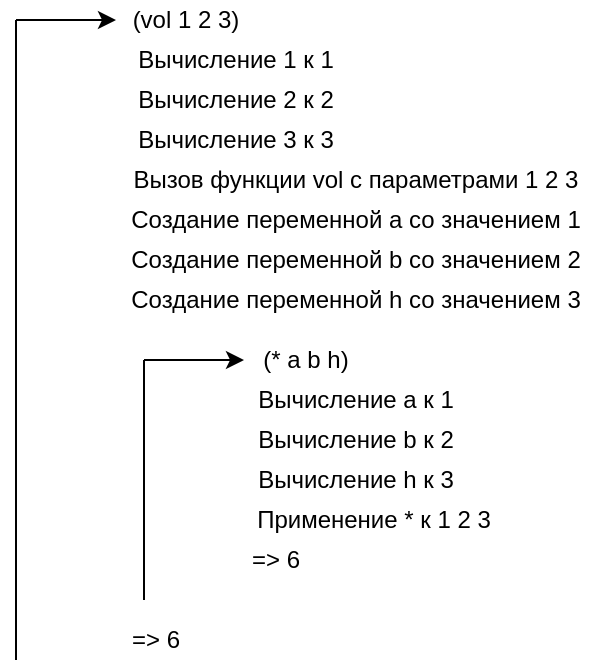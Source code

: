 <mxfile version="12.7.8" type="device"><diagram id="ZdomNy9IrLoDapWDNxTv" name="Page-1"><mxGraphModel dx="981" dy="492" grid="1" gridSize="10" guides="1" tooltips="1" connect="1" arrows="1" fold="1" page="1" pageScale="1" pageWidth="827" pageHeight="1169" math="0" shadow="0"><root><mxCell id="0"/><mxCell id="1" parent="0"/><mxCell id="QkE3BGOZjkNBrFbxDtLa-7" value="" style="endArrow=none;html=1;" edge="1" parent="1"><mxGeometry width="50" height="50" relative="1" as="geometry"><mxPoint x="350" y="440" as="sourcePoint"/><mxPoint x="350" y="120" as="targetPoint"/></mxGeometry></mxCell><mxCell id="QkE3BGOZjkNBrFbxDtLa-8" value="" style="endArrow=classic;html=1;" edge="1" parent="1"><mxGeometry width="50" height="50" relative="1" as="geometry"><mxPoint x="350" y="120" as="sourcePoint"/><mxPoint x="400" y="120" as="targetPoint"/></mxGeometry></mxCell><mxCell id="QkE3BGOZjkNBrFbxDtLa-9" value="(vol 1 2 3)" style="text;html=1;strokeColor=none;fillColor=none;align=center;verticalAlign=middle;whiteSpace=wrap;rounded=0;" vertex="1" parent="1"><mxGeometry x="400" y="110" width="70" height="20" as="geometry"/></mxCell><mxCell id="QkE3BGOZjkNBrFbxDtLa-76" value="Вычисление 1 к 1" style="text;html=1;strokeColor=none;fillColor=none;align=center;verticalAlign=middle;whiteSpace=wrap;rounded=0;" vertex="1" parent="1"><mxGeometry x="400" y="130" width="120" height="20" as="geometry"/></mxCell><mxCell id="QkE3BGOZjkNBrFbxDtLa-77" value="Вычисление 2 к 2" style="text;html=1;strokeColor=none;fillColor=none;align=center;verticalAlign=middle;whiteSpace=wrap;rounded=0;" vertex="1" parent="1"><mxGeometry x="400" y="150" width="120" height="20" as="geometry"/></mxCell><mxCell id="QkE3BGOZjkNBrFbxDtLa-78" value="Вызов функции vol с параметрами 1 2 3" style="text;html=1;strokeColor=none;fillColor=none;align=center;verticalAlign=middle;whiteSpace=wrap;rounded=0;" vertex="1" parent="1"><mxGeometry x="400" y="190" width="240" height="20" as="geometry"/></mxCell><mxCell id="QkE3BGOZjkNBrFbxDtLa-79" value="Создание переменной а со значением 1" style="text;html=1;strokeColor=none;fillColor=none;align=center;verticalAlign=middle;whiteSpace=wrap;rounded=0;" vertex="1" parent="1"><mxGeometry x="395" y="210" width="250" height="20" as="geometry"/></mxCell><mxCell id="QkE3BGOZjkNBrFbxDtLa-80" value="Создание переменной b со значением 2" style="text;html=1;strokeColor=none;fillColor=none;align=center;verticalAlign=middle;whiteSpace=wrap;rounded=0;" vertex="1" parent="1"><mxGeometry x="405" y="230" width="230" height="20" as="geometry"/></mxCell><mxCell id="QkE3BGOZjkNBrFbxDtLa-111" value="Вычисление 3 к 3" style="text;html=1;strokeColor=none;fillColor=none;align=center;verticalAlign=middle;whiteSpace=wrap;rounded=0;" vertex="1" parent="1"><mxGeometry x="400" y="170" width="120" height="20" as="geometry"/></mxCell><mxCell id="QkE3BGOZjkNBrFbxDtLa-114" value="Создание переменной h со значением 3" style="text;html=1;strokeColor=none;fillColor=none;align=center;verticalAlign=middle;whiteSpace=wrap;rounded=0;" vertex="1" parent="1"><mxGeometry x="405" y="250" width="230" height="20" as="geometry"/></mxCell><mxCell id="QkE3BGOZjkNBrFbxDtLa-115" value="" style="endArrow=none;html=1;" edge="1" parent="1"><mxGeometry width="50" height="50" relative="1" as="geometry"><mxPoint x="414" y="410" as="sourcePoint"/><mxPoint x="414" y="290" as="targetPoint"/></mxGeometry></mxCell><mxCell id="QkE3BGOZjkNBrFbxDtLa-116" value="" style="endArrow=classic;html=1;" edge="1" parent="1"><mxGeometry width="50" height="50" relative="1" as="geometry"><mxPoint x="414" y="290" as="sourcePoint"/><mxPoint x="464" y="290" as="targetPoint"/></mxGeometry></mxCell><mxCell id="QkE3BGOZjkNBrFbxDtLa-117" value="(* a b h)" style="text;html=1;strokeColor=none;fillColor=none;align=center;verticalAlign=middle;whiteSpace=wrap;rounded=0;" vertex="1" parent="1"><mxGeometry x="460" y="280" width="70" height="20" as="geometry"/></mxCell><mxCell id="QkE3BGOZjkNBrFbxDtLa-118" value="Вычисление a к 1" style="text;html=1;strokeColor=none;fillColor=none;align=center;verticalAlign=middle;whiteSpace=wrap;rounded=0;" vertex="1" parent="1"><mxGeometry x="460" y="300" width="120" height="20" as="geometry"/></mxCell><mxCell id="QkE3BGOZjkNBrFbxDtLa-119" value="Вычисление b к 2" style="text;html=1;strokeColor=none;fillColor=none;align=center;verticalAlign=middle;whiteSpace=wrap;rounded=0;" vertex="1" parent="1"><mxGeometry x="460" y="320" width="120" height="20" as="geometry"/></mxCell><mxCell id="QkE3BGOZjkNBrFbxDtLa-120" value="Вычисление h к 3" style="text;html=1;strokeColor=none;fillColor=none;align=center;verticalAlign=middle;whiteSpace=wrap;rounded=0;" vertex="1" parent="1"><mxGeometry x="460" y="340" width="120" height="20" as="geometry"/></mxCell><mxCell id="QkE3BGOZjkNBrFbxDtLa-121" value="Применение * к 1 2 3" style="text;html=1;strokeColor=none;fillColor=none;align=center;verticalAlign=middle;whiteSpace=wrap;rounded=0;" vertex="1" parent="1"><mxGeometry x="469" y="360" width="120" height="20" as="geometry"/></mxCell><mxCell id="QkE3BGOZjkNBrFbxDtLa-122" value="=&amp;gt; 6" style="text;html=1;strokeColor=none;fillColor=none;align=center;verticalAlign=middle;whiteSpace=wrap;rounded=0;" vertex="1" parent="1"><mxGeometry x="420" y="380" width="120" height="20" as="geometry"/></mxCell><mxCell id="QkE3BGOZjkNBrFbxDtLa-123" value="=&amp;gt; 6" style="text;html=1;strokeColor=none;fillColor=none;align=center;verticalAlign=middle;whiteSpace=wrap;rounded=0;" vertex="1" parent="1"><mxGeometry x="360" y="420" width="120" height="20" as="geometry"/></mxCell></root></mxGraphModel></diagram></mxfile>